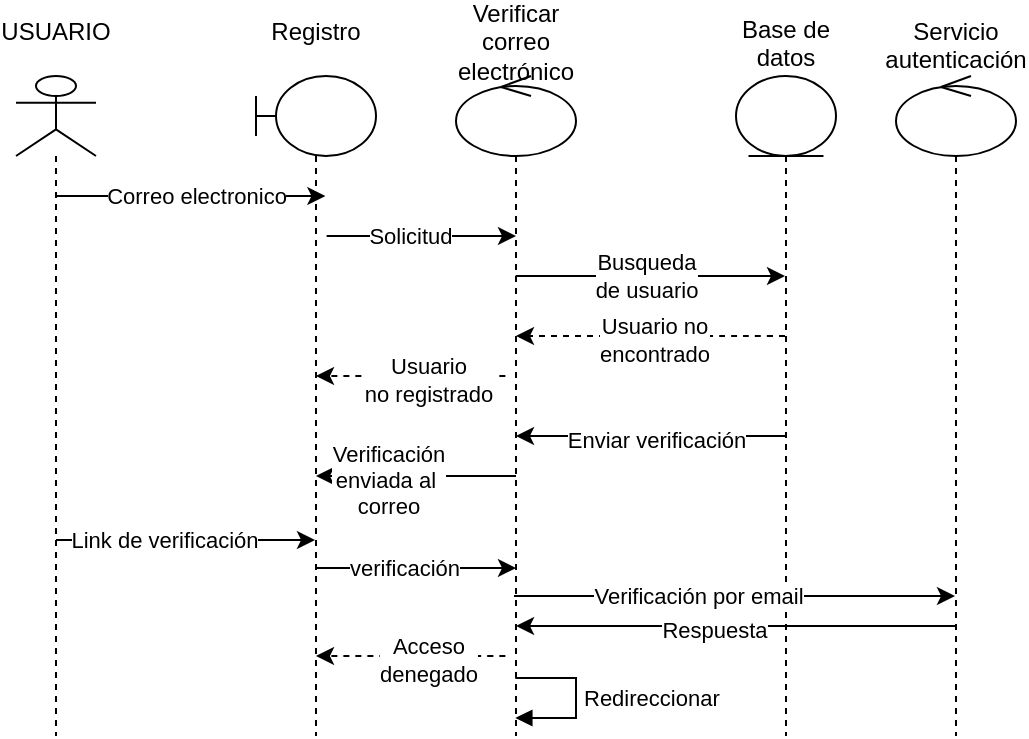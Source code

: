 <mxfile version="13.6.10" type="device"><diagram id="UfYbKwdu4PKP9rGZrU39" name="Page-1"><mxGraphModel dx="785" dy="444" grid="1" gridSize="10" guides="1" tooltips="1" connect="1" arrows="1" fold="1" page="1" pageScale="1" pageWidth="827" pageHeight="1169" math="0" shadow="0"><root><mxCell id="0"/><mxCell id="1" parent="0"/><mxCell id="NuBFNAfn7r29nDJ_Eoth-1" value="USUARIO" style="shape=umlLifeline;participant=umlActor;perimeter=lifelinePerimeter;whiteSpace=wrap;html=1;container=1;collapsible=0;recursiveResize=0;verticalAlign=top;spacingTop=-36;outlineConnect=0;spacingBottom=100;" vertex="1" parent="1"><mxGeometry x="100" y="160" width="40" height="330" as="geometry"/></mxCell><mxCell id="NuBFNAfn7r29nDJ_Eoth-2" value="Base de datos" style="shape=umlLifeline;participant=umlEntity;perimeter=lifelinePerimeter;whiteSpace=wrap;html=1;container=1;collapsible=0;recursiveResize=0;verticalAlign=top;spacingTop=-37;outlineConnect=0;spacingBottom=5;" vertex="1" parent="1"><mxGeometry x="460" y="160" width="50" height="330" as="geometry"/></mxCell><mxCell id="NuBFNAfn7r29nDJ_Eoth-3" value="Verificar correo electrónico" style="shape=umlLifeline;participant=umlControl;perimeter=lifelinePerimeter;whiteSpace=wrap;html=1;container=1;collapsible=0;recursiveResize=0;verticalAlign=top;spacingTop=-45;outlineConnect=0;" vertex="1" parent="1"><mxGeometry x="320" y="160" width="60" height="330" as="geometry"/></mxCell><mxCell id="NuBFNAfn7r29nDJ_Eoth-4" value="Registro" style="shape=umlLifeline;participant=umlBoundary;perimeter=lifelinePerimeter;whiteSpace=wrap;html=1;container=1;collapsible=0;recursiveResize=0;verticalAlign=top;spacingTop=-36;outlineConnect=0;" vertex="1" parent="1"><mxGeometry x="220" y="160" width="60" height="330" as="geometry"/></mxCell><mxCell id="NuBFNAfn7r29nDJ_Eoth-5" value="" style="endArrow=classic;html=1;" edge="1" parent="1"><mxGeometry width="50" height="50" relative="1" as="geometry"><mxPoint x="120.0" y="220" as="sourcePoint"/><mxPoint x="254.69" y="220" as="targetPoint"/><Array as="points"><mxPoint x="240.19" y="220"/></Array></mxGeometry></mxCell><mxCell id="NuBFNAfn7r29nDJ_Eoth-6" value="Correo electronico" style="edgeLabel;html=1;align=center;verticalAlign=middle;resizable=0;points=[];" vertex="1" connectable="0" parent="NuBFNAfn7r29nDJ_Eoth-5"><mxGeometry x="-0.315" y="1" relative="1" as="geometry"><mxPoint x="23.79" y="1" as="offset"/></mxGeometry></mxCell><mxCell id="NuBFNAfn7r29nDJ_Eoth-7" value="" style="endArrow=classic;html=1;" edge="1" parent="1"><mxGeometry width="50" height="50" relative="1" as="geometry"><mxPoint x="255.31" y="240" as="sourcePoint"/><mxPoint x="350" y="240" as="targetPoint"/><Array as="points"/></mxGeometry></mxCell><mxCell id="NuBFNAfn7r29nDJ_Eoth-8" value="Solicitud" style="edgeLabel;html=1;align=center;verticalAlign=middle;resizable=0;points=[];" vertex="1" connectable="0" parent="NuBFNAfn7r29nDJ_Eoth-7"><mxGeometry x="-0.315" y="1" relative="1" as="geometry"><mxPoint x="8.83" y="1" as="offset"/></mxGeometry></mxCell><mxCell id="NuBFNAfn7r29nDJ_Eoth-11" value="" style="endArrow=classic;html=1;dashed=1;" edge="1" parent="1" source="NuBFNAfn7r29nDJ_Eoth-2" target="NuBFNAfn7r29nDJ_Eoth-3"><mxGeometry width="50" height="50" relative="1" as="geometry"><mxPoint x="390" y="370" as="sourcePoint"/><mxPoint x="440" y="320" as="targetPoint"/><Array as="points"><mxPoint x="470" y="290"/><mxPoint x="460" y="290"/></Array></mxGeometry></mxCell><mxCell id="NuBFNAfn7r29nDJ_Eoth-12" value="Usuario no &lt;br&gt;encontrado" style="edgeLabel;html=1;align=center;verticalAlign=middle;resizable=0;points=[];" vertex="1" connectable="0" parent="NuBFNAfn7r29nDJ_Eoth-11"><mxGeometry x="0.308" y="2" relative="1" as="geometry"><mxPoint x="22.6" as="offset"/></mxGeometry></mxCell><mxCell id="NuBFNAfn7r29nDJ_Eoth-9" value="" style="endArrow=classic;html=1;" edge="1" parent="1"><mxGeometry width="50" height="50" relative="1" as="geometry"><mxPoint x="349.81" y="260.0" as="sourcePoint"/><mxPoint x="484.5" y="260.0" as="targetPoint"/><Array as="points"/></mxGeometry></mxCell><mxCell id="NuBFNAfn7r29nDJ_Eoth-10" value="Busqueda &lt;br&gt;de usuario" style="edgeLabel;html=1;align=center;verticalAlign=middle;resizable=0;points=[];" vertex="1" connectable="0" parent="NuBFNAfn7r29nDJ_Eoth-9"><mxGeometry x="-0.315" y="1" relative="1" as="geometry"><mxPoint x="18.48" y="1" as="offset"/></mxGeometry></mxCell><mxCell id="NuBFNAfn7r29nDJ_Eoth-13" value="" style="endArrow=classic;html=1;dashed=1;" edge="1" parent="1"><mxGeometry width="50" height="50" relative="1" as="geometry"><mxPoint x="344.69" y="310" as="sourcePoint"/><mxPoint x="250" y="310" as="targetPoint"/><Array as="points"><mxPoint x="330.19" y="310"/><mxPoint x="320.19" y="310"/></Array></mxGeometry></mxCell><mxCell id="NuBFNAfn7r29nDJ_Eoth-14" value="Usuario &lt;br&gt;no registrado" style="edgeLabel;html=1;align=center;verticalAlign=middle;resizable=0;points=[];" vertex="1" connectable="0" parent="NuBFNAfn7r29nDJ_Eoth-13"><mxGeometry x="0.308" y="2" relative="1" as="geometry"><mxPoint x="22.6" as="offset"/></mxGeometry></mxCell><mxCell id="NuBFNAfn7r29nDJ_Eoth-15" value="" style="endArrow=classic;html=1;" edge="1" parent="1"><mxGeometry width="50" height="50" relative="1" as="geometry"><mxPoint x="484.69" y="340" as="sourcePoint"/><mxPoint x="350.0" y="340" as="targetPoint"/><Array as="points"><mxPoint x="470.19" y="340"/><mxPoint x="460.19" y="340"/></Array></mxGeometry></mxCell><mxCell id="NuBFNAfn7r29nDJ_Eoth-16" value="Enviar verificación" style="edgeLabel;html=1;align=center;verticalAlign=middle;resizable=0;points=[];" vertex="1" connectable="0" parent="NuBFNAfn7r29nDJ_Eoth-15"><mxGeometry x="0.308" y="2" relative="1" as="geometry"><mxPoint x="22.6" as="offset"/></mxGeometry></mxCell><mxCell id="NuBFNAfn7r29nDJ_Eoth-17" value="" style="endArrow=classic;html=1;" edge="1" parent="1"><mxGeometry width="50" height="50" relative="1" as="geometry"><mxPoint x="350" y="360" as="sourcePoint"/><mxPoint x="250.0" y="360" as="targetPoint"/><Array as="points"/></mxGeometry></mxCell><mxCell id="NuBFNAfn7r29nDJ_Eoth-18" value="Verificación&lt;br&gt;enviada al&amp;nbsp;&lt;br&gt;correo" style="edgeLabel;html=1;align=center;verticalAlign=middle;resizable=0;points=[];" vertex="1" connectable="0" parent="NuBFNAfn7r29nDJ_Eoth-17"><mxGeometry x="0.308" y="2" relative="1" as="geometry"><mxPoint x="1.34" as="offset"/></mxGeometry></mxCell><mxCell id="NuBFNAfn7r29nDJ_Eoth-19" value="" style="endArrow=classic;html=1;" edge="1" parent="1"><mxGeometry width="50" height="50" relative="1" as="geometry"><mxPoint x="120.0" y="392" as="sourcePoint"/><mxPoint x="249.5" y="392" as="targetPoint"/><Array as="points"/></mxGeometry></mxCell><mxCell id="NuBFNAfn7r29nDJ_Eoth-20" value="Link de verificación" style="edgeLabel;html=1;align=center;verticalAlign=middle;resizable=0;points=[];" vertex="1" connectable="0" parent="NuBFNAfn7r29nDJ_Eoth-19"><mxGeometry x="-0.315" y="1" relative="1" as="geometry"><mxPoint x="8.83" y="1" as="offset"/></mxGeometry></mxCell><mxCell id="NuBFNAfn7r29nDJ_Eoth-22" value="" style="endArrow=classic;html=1;" edge="1" parent="1"><mxGeometry width="50" height="50" relative="1" as="geometry"><mxPoint x="250.5" y="406" as="sourcePoint"/><mxPoint x="350" y="406" as="targetPoint"/><Array as="points"/></mxGeometry></mxCell><mxCell id="NuBFNAfn7r29nDJ_Eoth-23" value="verificación" style="edgeLabel;html=1;align=center;verticalAlign=middle;resizable=0;points=[];" vertex="1" connectable="0" parent="NuBFNAfn7r29nDJ_Eoth-22"><mxGeometry x="-0.315" y="1" relative="1" as="geometry"><mxPoint x="8.83" y="1" as="offset"/></mxGeometry></mxCell><mxCell id="NuBFNAfn7r29nDJ_Eoth-24" value="" style="endArrow=classic;html=1;" edge="1" parent="1"><mxGeometry width="50" height="50" relative="1" as="geometry"><mxPoint x="349.0" y="420" as="sourcePoint"/><mxPoint x="569.5" y="420" as="targetPoint"/><Array as="points"/></mxGeometry></mxCell><mxCell id="NuBFNAfn7r29nDJ_Eoth-25" value="Verificación por email" style="edgeLabel;html=1;align=center;verticalAlign=middle;resizable=0;points=[];" vertex="1" connectable="0" parent="NuBFNAfn7r29nDJ_Eoth-24"><mxGeometry x="-0.315" y="1" relative="1" as="geometry"><mxPoint x="16.72" y="1" as="offset"/></mxGeometry></mxCell><mxCell id="NuBFNAfn7r29nDJ_Eoth-26" value="Servicio autenticación" style="shape=umlLifeline;participant=umlControl;perimeter=lifelinePerimeter;whiteSpace=wrap;html=1;container=1;collapsible=0;recursiveResize=0;verticalAlign=top;spacingTop=-36;outlineConnect=0;" vertex="1" parent="1"><mxGeometry x="540" y="160" width="60" height="330" as="geometry"/></mxCell><mxCell id="NuBFNAfn7r29nDJ_Eoth-30" value="" style="endArrow=classic;html=1;" edge="1" parent="1"><mxGeometry width="50" height="50" relative="1" as="geometry"><mxPoint x="569.5" y="435" as="sourcePoint"/><mxPoint x="350.024" y="435" as="targetPoint"/><Array as="points"><mxPoint x="552.19" y="435"/><mxPoint x="542.19" y="435"/></Array></mxGeometry></mxCell><mxCell id="NuBFNAfn7r29nDJ_Eoth-31" value="Respuesta" style="edgeLabel;html=1;align=center;verticalAlign=middle;resizable=0;points=[];" vertex="1" connectable="0" parent="NuBFNAfn7r29nDJ_Eoth-30"><mxGeometry x="0.308" y="2" relative="1" as="geometry"><mxPoint x="22.6" as="offset"/></mxGeometry></mxCell><mxCell id="NuBFNAfn7r29nDJ_Eoth-33" value="Redireccionar&amp;nbsp;" style="edgeStyle=orthogonalEdgeStyle;html=1;align=left;spacingLeft=2;endArrow=block;rounded=0;" edge="1" parent="1"><mxGeometry relative="1" as="geometry"><mxPoint x="349.667" y="461" as="sourcePoint"/><Array as="points"><mxPoint x="380" y="461"/><mxPoint x="380" y="481"/></Array><mxPoint x="349.667" y="481" as="targetPoint"/></mxGeometry></mxCell><mxCell id="NuBFNAfn7r29nDJ_Eoth-34" value="" style="endArrow=classic;html=1;dashed=1;" edge="1" parent="1"><mxGeometry width="50" height="50" relative="1" as="geometry"><mxPoint x="344.69" y="450" as="sourcePoint"/><mxPoint x="250" y="450" as="targetPoint"/><Array as="points"><mxPoint x="330.19" y="450"/><mxPoint x="320.19" y="450"/></Array></mxGeometry></mxCell><mxCell id="NuBFNAfn7r29nDJ_Eoth-35" value="Acceso &lt;br&gt;denegado" style="edgeLabel;html=1;align=center;verticalAlign=middle;resizable=0;points=[];" vertex="1" connectable="0" parent="NuBFNAfn7r29nDJ_Eoth-34"><mxGeometry x="0.308" y="2" relative="1" as="geometry"><mxPoint x="22.6" as="offset"/></mxGeometry></mxCell></root></mxGraphModel></diagram></mxfile>